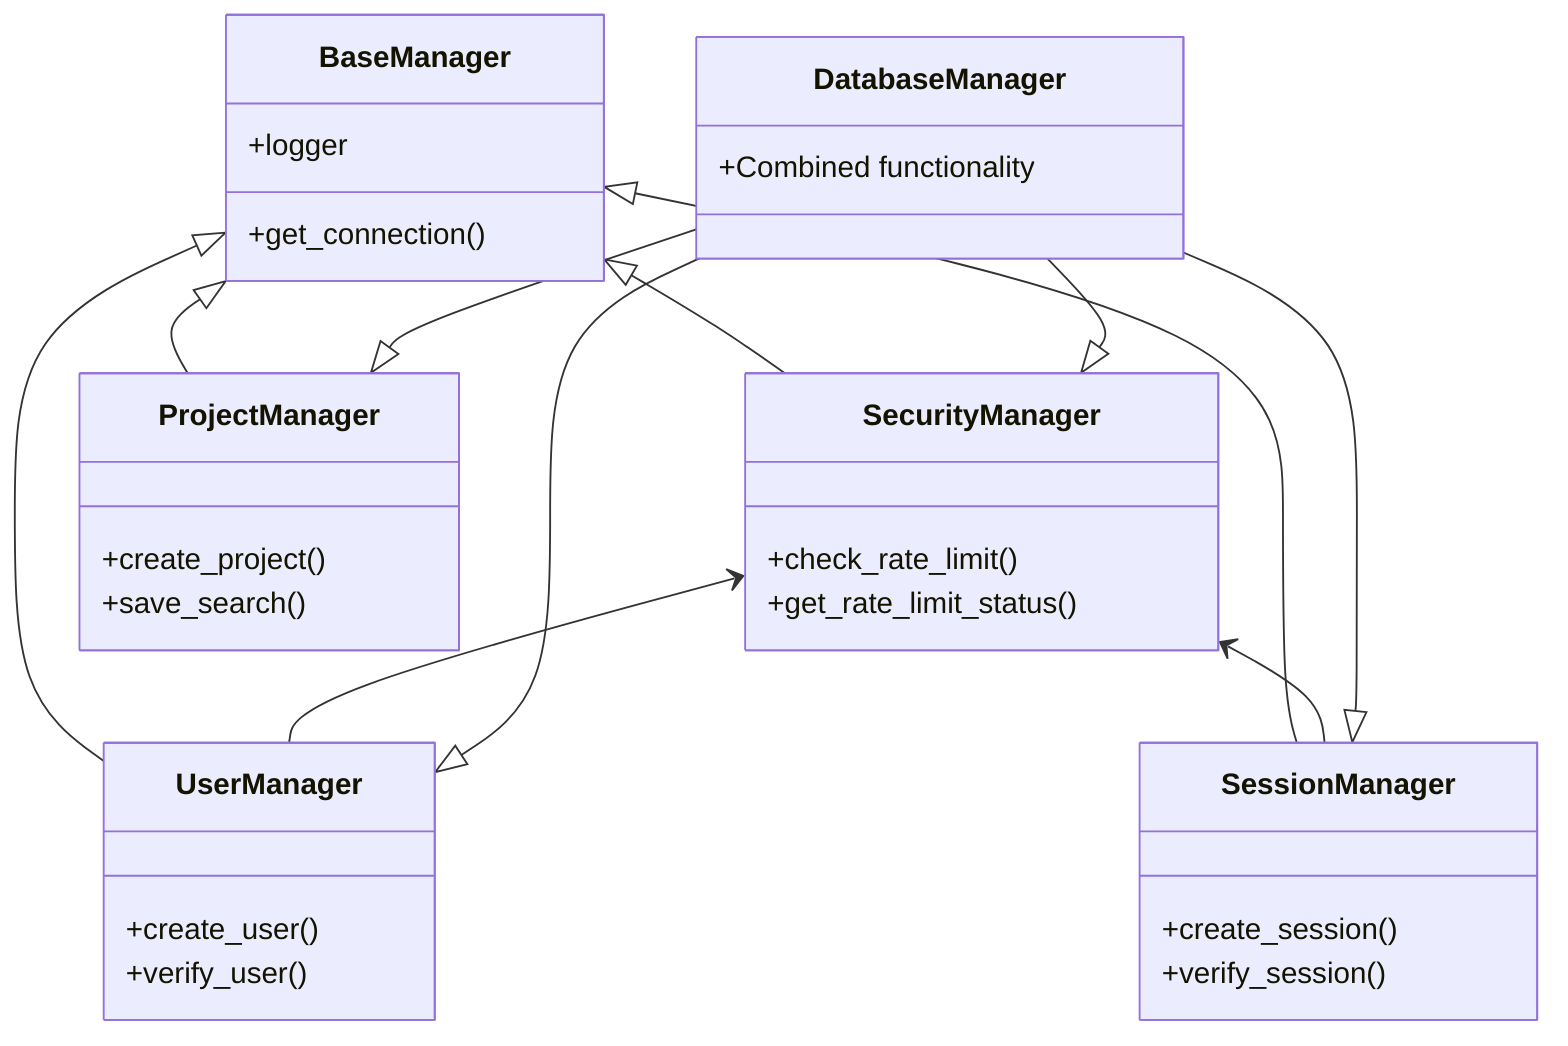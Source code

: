 classDiagram
    BaseManager <|-- SecurityManager
    BaseManager <|-- UserManager
    BaseManager <|-- SessionManager
    BaseManager <|-- ProjectManager
    SecurityManager <-- UserManager
    SecurityManager <-- SessionManager
    DatabaseManager --|> UserManager
    DatabaseManager --|> SessionManager
    DatabaseManager --|> SecurityManager
    DatabaseManager --|> ProjectManager
    
    class BaseManager{
        +get_connection()
        +logger
    }
    class SecurityManager{
        +check_rate_limit()
        +get_rate_limit_status()
    }
    class UserManager{
        +create_user()
        +verify_user()
    }
    class SessionManager{
        +create_session()
        +verify_session()
    }
    class ProjectManager{
        +create_project()
        +save_search()
    }
    class DatabaseManager{
        +Combined functionality
    }